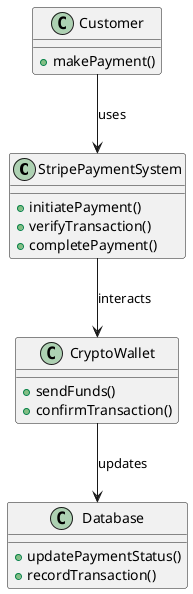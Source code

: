 @startuml
class StripePaymentSystem {
    +initiatePayment()
    +verifyTransaction()
    +completePayment()
}

class Customer {
    +makePayment()
}

class CryptoWallet {
    +sendFunds()
    +confirmTransaction()
}

class Database {
    +updatePaymentStatus()
    +recordTransaction()
}

Customer --> StripePaymentSystem : uses
StripePaymentSystem --> CryptoWallet : interacts
CryptoWallet --> Database : updates
@enduml
